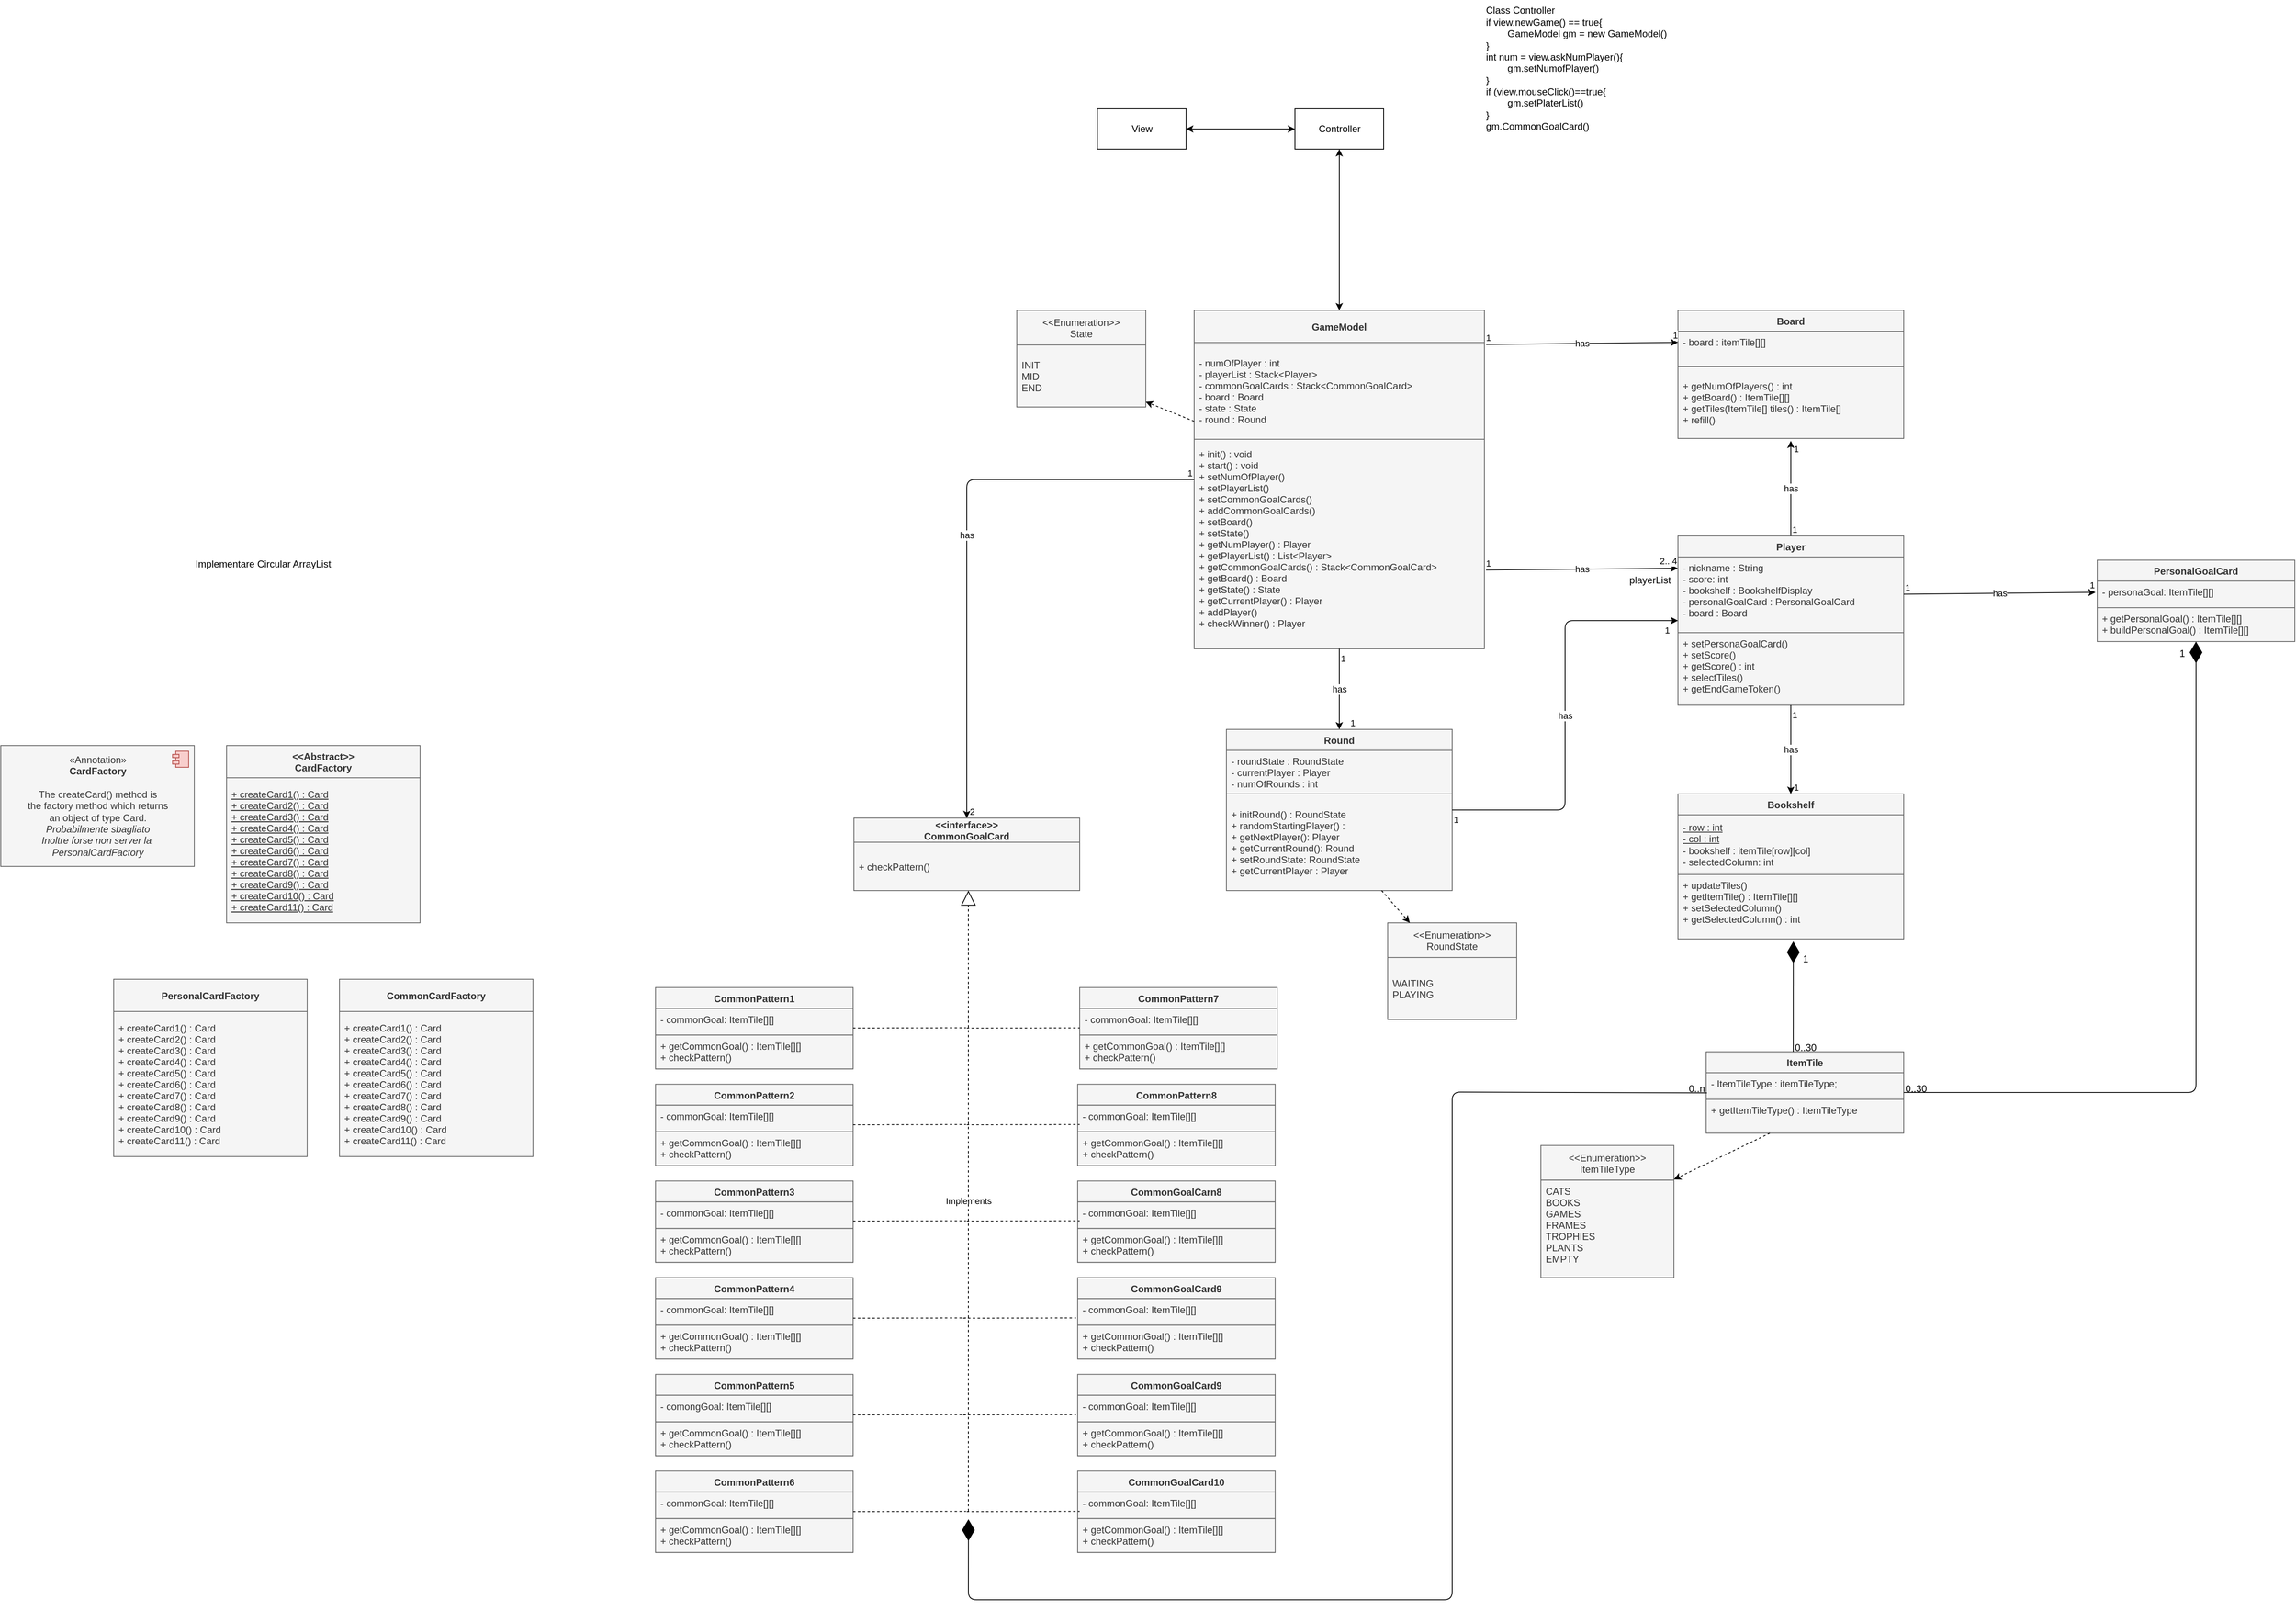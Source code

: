 <mxfile version="21.0.2" type="github"><diagram id="C5RBs43oDa-KdzZeNtuy" name="Page-1"><mxGraphModel dx="3861" dy="2625" grid="1" gridSize="10" guides="1" tooltips="1" connect="1" arrows="1" fold="1" page="0" pageScale="1" pageWidth="827" pageHeight="1169" background="none" math="0" shadow="0"><root><mxCell id="WIyWlLk6GJQsqaUBKTNV-0"/><mxCell id="WIyWlLk6GJQsqaUBKTNV-1" parent="WIyWlLk6GJQsqaUBKTNV-0"/><mxCell id="HeNyDOu_JDfbKaOdh0E8-0" value="Player" style="swimlane;fontStyle=1;align=center;verticalAlign=top;childLayout=stackLayout;horizontal=1;startSize=26;horizontalStack=0;resizeParent=1;resizeParentMax=0;resizeLast=0;collapsible=1;marginBottom=0;fillColor=#f5f5f5;fontColor=#333333;strokeColor=#666666;" parent="WIyWlLk6GJQsqaUBKTNV-1" vertex="1"><mxGeometry x="440" y="-600" width="280" height="210" as="geometry"/></mxCell><mxCell id="HeNyDOu_JDfbKaOdh0E8-1" value="- nickname : String&#xA;- score: int&#xA;- bookshelf : BookshelfDisplay&#xA;- personalGoalCard : PersonalGoalCard&#xA;- board : Board" style="text;strokeColor=#666666;fillColor=#f5f5f5;align=left;verticalAlign=top;spacingLeft=4;spacingRight=4;overflow=hidden;rotatable=0;points=[[0,0.5],[1,0.5]];portConstraint=eastwest;fontColor=#333333;" parent="HeNyDOu_JDfbKaOdh0E8-0" vertex="1"><mxGeometry y="26" width="280" height="94" as="geometry"/></mxCell><mxCell id="HeNyDOu_JDfbKaOdh0E8-3" value="+ setPersonaGoalCard()&#xA;+ setScore()&#xA;+ getScore() : int&#xA;+ selectTiles()&#xA;+ getEndGameToken()" style="text;strokeColor=#666666;fillColor=#f5f5f5;align=left;verticalAlign=top;spacingLeft=4;spacingRight=4;overflow=hidden;rotatable=0;points=[[0,0.5],[1,0.5]];portConstraint=eastwest;fontColor=#333333;" parent="HeNyDOu_JDfbKaOdh0E8-0" vertex="1"><mxGeometry y="120" width="280" height="90" as="geometry"/></mxCell><mxCell id="HeNyDOu_JDfbKaOdh0E8-4" value="Bookshelf" style="swimlane;fontStyle=1;align=center;verticalAlign=top;childLayout=stackLayout;horizontal=1;startSize=26;horizontalStack=0;resizeParent=1;resizeParentMax=0;resizeLast=0;collapsible=1;marginBottom=0;fillColor=#f5f5f5;fontColor=#333333;strokeColor=#666666;" parent="WIyWlLk6GJQsqaUBKTNV-1" vertex="1"><mxGeometry x="440" y="-280" width="280" height="180" as="geometry"/></mxCell><mxCell id="HeNyDOu_JDfbKaOdh0E8-5" value="&lt;u&gt;- row : int&lt;br&gt;- col : int&lt;/u&gt;&lt;br&gt;- bookshelf : itemTile[row][col]&lt;br&gt;- selectedColumn: int" style="text;strokeColor=#666666;fillColor=#f5f5f5;align=left;verticalAlign=middle;spacingLeft=4;spacingRight=4;overflow=hidden;rotatable=0;points=[[0,0.5],[1,0.5]];portConstraint=eastwest;html=1;fontColor=#333333;" parent="HeNyDOu_JDfbKaOdh0E8-4" vertex="1"><mxGeometry y="26" width="280" height="74" as="geometry"/></mxCell><mxCell id="HeNyDOu_JDfbKaOdh0E8-7" value="+ updateTiles()&#xA;+ getItemTile() : ItemTile[][]&#xA;+ setSelectedColumn()&#xA;+ getSelectedColumn() : int " style="text;strokeColor=#666666;fillColor=#f5f5f5;align=left;verticalAlign=top;spacingLeft=4;spacingRight=4;overflow=hidden;rotatable=0;points=[[0,0.5],[1,0.5]];portConstraint=eastwest;fontColor=#333333;" parent="HeNyDOu_JDfbKaOdh0E8-4" vertex="1"><mxGeometry y="100" width="280" height="80" as="geometry"/></mxCell><mxCell id="HeNyDOu_JDfbKaOdh0E8-8" value="PersonalGoalCard" style="swimlane;fontStyle=1;align=center;verticalAlign=top;childLayout=stackLayout;horizontal=1;startSize=26;horizontalStack=0;resizeParent=1;resizeParentMax=0;resizeLast=0;collapsible=1;marginBottom=0;fillColor=#f5f5f5;fontColor=#333333;strokeColor=#666666;" parent="WIyWlLk6GJQsqaUBKTNV-1" vertex="1"><mxGeometry x="960" y="-570" width="245" height="101" as="geometry"/></mxCell><mxCell id="HeNyDOu_JDfbKaOdh0E8-9" value="- personaGoal: ItemTile[][]" style="text;strokeColor=#666666;fillColor=#f5f5f5;align=left;verticalAlign=top;spacingLeft=4;spacingRight=4;overflow=hidden;rotatable=0;points=[[0,0.5],[1,0.5]];portConstraint=eastwest;fontColor=#333333;" parent="HeNyDOu_JDfbKaOdh0E8-8" vertex="1"><mxGeometry y="26" width="245" height="33" as="geometry"/></mxCell><mxCell id="HeNyDOu_JDfbKaOdh0E8-11" value="+ getPersonalGoal() : ItemTile[][]&#xA;+ buildPersonalGoal() : ItemTile[][]" style="text;strokeColor=#666666;fillColor=#f5f5f5;align=left;verticalAlign=top;spacingLeft=4;spacingRight=4;overflow=hidden;rotatable=0;points=[[0,0.5],[1,0.5]];portConstraint=eastwest;fontColor=#333333;" parent="HeNyDOu_JDfbKaOdh0E8-8" vertex="1"><mxGeometry y="59" width="245" height="42" as="geometry"/></mxCell><mxCell id="HeNyDOu_JDfbKaOdh0E8-12" value="Board" style="swimlane;fontStyle=1;align=center;verticalAlign=top;childLayout=stackLayout;horizontal=1;startSize=26;horizontalStack=0;resizeParent=1;resizeParentMax=0;resizeLast=0;collapsible=1;marginBottom=0;labelBackgroundColor=none;fillColor=#f5f5f5;fontColor=#333333;strokeColor=#666666;" parent="WIyWlLk6GJQsqaUBKTNV-1" vertex="1"><mxGeometry x="440" y="-880" width="280" height="159" as="geometry"/></mxCell><mxCell id="HeNyDOu_JDfbKaOdh0E8-13" value="- board : itemTile[][]" style="text;strokeColor=#666666;fillColor=#f5f5f5;align=left;verticalAlign=top;spacingLeft=4;spacingRight=4;overflow=hidden;rotatable=0;points=[[0,0.5],[1,0.5]];portConstraint=eastwest;labelBackgroundColor=none;fontColor=#333333;" parent="HeNyDOu_JDfbKaOdh0E8-12" vertex="1"><mxGeometry y="26" width="280" height="44" as="geometry"/></mxCell><mxCell id="HeNyDOu_JDfbKaOdh0E8-15" value="+ getNumOfPlayers() : int&#xA;+ getBoard() : ItemTile[][]&#xA;+ getTiles(ItemTile[] tiles() : ItemTile[]&#xA;+ refill()" style="text;strokeColor=#666666;fillColor=#f5f5f5;align=left;verticalAlign=middle;spacingLeft=4;spacingRight=4;overflow=hidden;rotatable=0;points=[[0,0.5],[1,0.5]];portConstraint=eastwest;labelBackgroundColor=none;fontColor=#333333;" parent="HeNyDOu_JDfbKaOdh0E8-12" vertex="1"><mxGeometry y="70" width="280" height="89" as="geometry"/></mxCell><mxCell id="HeNyDOu_JDfbKaOdh0E8-16" value="&lt;&lt;Enumeration&gt;&gt;&#xA;ItemTileType" style="swimlane;fontStyle=0;childLayout=stackLayout;horizontal=1;startSize=43;fillColor=#f5f5f5;horizontalStack=0;resizeParent=1;resizeParentMax=0;resizeLast=0;collapsible=1;marginBottom=0;fontColor=#333333;strokeColor=#666666;" parent="WIyWlLk6GJQsqaUBKTNV-1" vertex="1"><mxGeometry x="270" y="156.25" width="165" height="164" as="geometry"/></mxCell><mxCell id="HeNyDOu_JDfbKaOdh0E8-17" value="CATS&#xA;BOOKS&#xA;GAMES&#xA;FRAMES&#xA;TROPHIES&#xA;PLANTS&#xA;EMPTY" style="text;strokeColor=#666666;fillColor=#f5f5f5;align=left;verticalAlign=top;spacingLeft=4;spacingRight=4;overflow=hidden;rotatable=0;points=[[0,0.5],[1,0.5]];portConstraint=eastwest;fontColor=#333333;" parent="HeNyDOu_JDfbKaOdh0E8-16" vertex="1"><mxGeometry y="43" width="165" height="121" as="geometry"/></mxCell><mxCell id="HeNyDOu_JDfbKaOdh0E8-39" value="&lt;&lt;interface&gt;&gt;&#xA;CommonGoalCard" style="swimlane;fontStyle=1;align=center;verticalAlign=middle;childLayout=stackLayout;horizontal=1;startSize=30;horizontalStack=0;resizeParent=1;resizeParentMax=0;resizeLast=0;collapsible=1;marginBottom=0;labelBackgroundColor=none;fillColor=#f5f5f5;fontColor=#333333;strokeColor=#666666;" parent="WIyWlLk6GJQsqaUBKTNV-1" vertex="1"><mxGeometry x="-581.99" y="-250" width="280" height="90" as="geometry"/></mxCell><mxCell id="HeNyDOu_JDfbKaOdh0E8-42" value="+ checkPattern()" style="text;strokeColor=#666666;fillColor=#f5f5f5;align=left;verticalAlign=middle;spacingLeft=4;spacingRight=4;overflow=hidden;rotatable=0;points=[[0,0.5],[1,0.5]];portConstraint=eastwest;fontColor=#333333;" parent="HeNyDOu_JDfbKaOdh0E8-39" vertex="1"><mxGeometry y="30" width="280" height="60" as="geometry"/></mxCell><mxCell id="TG_g14gipUIJD300kOHJ-9" value="ItemTile" style="swimlane;fontStyle=1;align=center;verticalAlign=top;childLayout=stackLayout;horizontal=1;startSize=26;horizontalStack=0;resizeParent=1;resizeParentMax=0;resizeLast=0;collapsible=1;marginBottom=0;fillColor=#f5f5f5;fontColor=#333333;strokeColor=#666666;" parent="WIyWlLk6GJQsqaUBKTNV-1" vertex="1"><mxGeometry x="475" y="40" width="245" height="101" as="geometry"/></mxCell><mxCell id="TG_g14gipUIJD300kOHJ-10" value="- ItemTileType : itemTileType;" style="text;strokeColor=#666666;fillColor=#f5f5f5;align=left;verticalAlign=top;spacingLeft=4;spacingRight=4;overflow=hidden;rotatable=0;points=[[0,0.5],[1,0.5]];portConstraint=eastwest;fontColor=#333333;" parent="TG_g14gipUIJD300kOHJ-9" vertex="1"><mxGeometry y="26" width="245" height="33" as="geometry"/></mxCell><mxCell id="TG_g14gipUIJD300kOHJ-12" value="+ getItemTileType() : ItemTileType" style="text;strokeColor=#666666;fillColor=#f5f5f5;align=left;verticalAlign=top;spacingLeft=4;spacingRight=4;overflow=hidden;rotatable=0;points=[[0,0.5],[1,0.5]];portConstraint=eastwest;fontColor=#333333;" parent="TG_g14gipUIJD300kOHJ-9" vertex="1"><mxGeometry y="59" width="245" height="42" as="geometry"/></mxCell><mxCell id="dTjtzGn-DZdnPieQcymC-0" value="GameModel" style="swimlane;fontStyle=1;align=center;verticalAlign=middle;childLayout=stackLayout;horizontal=1;startSize=40;horizontalStack=0;resizeParent=1;resizeParentMax=0;resizeLast=0;collapsible=1;marginBottom=0;fillColor=#f5f5f5;strokeColor=#666666;fontColor=#333333;" parent="WIyWlLk6GJQsqaUBKTNV-1" vertex="1"><mxGeometry x="-160" y="-880" width="360" height="420" as="geometry"/></mxCell><mxCell id="dTjtzGn-DZdnPieQcymC-1" value="- numOfPlayer : int&#xA;- playerList : Stack&lt;Player&gt;&#xA;- commonGoalCards : Stack&lt;CommonGoalCard&gt;&#xA;- board : Board&#xA;- state : State&#xA;- round : Round" style="text;strokeColor=#666666;fillColor=#f5f5f5;align=left;verticalAlign=middle;spacingLeft=4;spacingRight=4;overflow=hidden;rotatable=0;points=[[0,0.5],[1,0.5]];portConstraint=eastwest;fontColor=#333333;" parent="dTjtzGn-DZdnPieQcymC-0" vertex="1"><mxGeometry y="40" width="360" height="120" as="geometry"/></mxCell><mxCell id="dTjtzGn-DZdnPieQcymC-3" value="+ init() : void&#xA;+ start() : void&#xA;+ setNumOfPlayer() &#xA;+ setPlayerList()&#xA;+ setCommonGoalCards()&#xA;+ addCommonGoalCards()&#xA;+ setBoard()&#xA;+ setState()&#xA;+ getNumPlayer() : Player&#xA;+ getPlayerList() : List&lt;Player&gt;&#xA;+ getCommonGoalCards() : Stack&lt;CommonGoalCard&gt;&#xA;+ getBoard() : Board&#xA;+ getState() : State&#xA;+ getCurrentPlayer() : Player&#xA;+ addPlayer()&#xA;+ checkWinner() : Player&#xA;" style="text;strokeColor=#666666;fillColor=#f5f5f5;align=left;verticalAlign=middle;spacingLeft=4;spacingRight=4;overflow=hidden;rotatable=0;points=[[0,0.5],[1,0.5]];portConstraint=eastwest;fontColor=#333333;" parent="dTjtzGn-DZdnPieQcymC-0" vertex="1"><mxGeometry y="160" width="360" height="260" as="geometry"/></mxCell><mxCell id="dTjtzGn-DZdnPieQcymC-8" value="&lt;&lt;Enumeration&gt;&gt;&#xA;State" style="swimlane;fontStyle=0;childLayout=stackLayout;horizontal=1;startSize=43;fillColor=#f5f5f5;horizontalStack=0;resizeParent=1;resizeParentMax=0;resizeLast=0;collapsible=1;marginBottom=0;fontColor=#333333;strokeColor=#666666;" parent="WIyWlLk6GJQsqaUBKTNV-1" vertex="1"><mxGeometry x="-380" y="-880" width="160" height="120" as="geometry"/></mxCell><mxCell id="dTjtzGn-DZdnPieQcymC-9" value="INIT&#xA;MID&#xA;END" style="text;strokeColor=#666666;fillColor=#f5f5f5;align=left;verticalAlign=middle;spacingLeft=4;spacingRight=4;overflow=hidden;rotatable=0;points=[[0,0.5],[1,0.5]];portConstraint=eastwest;fontColor=#333333;" parent="dTjtzGn-DZdnPieQcymC-8" vertex="1"><mxGeometry y="43" width="160" height="77" as="geometry"/></mxCell><mxCell id="AF8taGSQTb52YkFh4nOF-0" value="&lt;&lt;Abstract&gt;&gt;&#xA;CardFactory" style="swimlane;fontStyle=1;align=center;verticalAlign=middle;childLayout=stackLayout;horizontal=1;startSize=40;horizontalStack=0;resizeParent=1;resizeParentMax=0;resizeLast=0;collapsible=1;marginBottom=0;fillColor=#f5f5f5;strokeColor=#666666;fontColor=#333333;" parent="WIyWlLk6GJQsqaUBKTNV-1" vertex="1"><mxGeometry x="-1360" y="-340" width="240" height="220" as="geometry"/></mxCell><mxCell id="AF8taGSQTb52YkFh4nOF-2" value="+ createCard1() : Card&#xA;+ createCard2() : Card&#xA;+ createCard3() : Card&#xA;+ createCard4() : Card&#xA;+ createCard5() : Card&#xA;+ createCard6() : Card&#xA;+ createCard7() : Card&#xA;+ createCard8() : Card&#xA;+ createCard9() : Card&#xA;+ createCard10() : Card&#xA;+ createCard11() : Card" style="text;strokeColor=#666666;fillColor=#f5f5f5;align=left;verticalAlign=middle;spacingLeft=4;spacingRight=4;overflow=hidden;rotatable=0;points=[[0,0.5],[1,0.5]];portConstraint=eastwest;fontColor=#333333;fontStyle=4" parent="AF8taGSQTb52YkFh4nOF-0" vertex="1"><mxGeometry y="40" width="240" height="180" as="geometry"/></mxCell><mxCell id="AF8taGSQTb52YkFh4nOF-3" value="&lt;br&gt;«Annotation»&lt;br&gt;&lt;b&gt;CardFactory&lt;br&gt;&lt;/b&gt;&lt;br&gt;&lt;div style=&quot;&quot;&gt;&lt;span style=&quot;background-color: initial;&quot;&gt;The createCard() method is&lt;/span&gt;&lt;/div&gt;&lt;div style=&quot;&quot;&gt;the factory method which returns&lt;/div&gt;&lt;div style=&quot;&quot;&gt;an object of type Card.&lt;/div&gt;&lt;div style=&quot;&quot;&gt;&lt;i&gt;Probabilmente sbagliato&lt;/i&gt;&lt;/div&gt;&lt;div style=&quot;&quot;&gt;&lt;i&gt;Inoltre forse non server la&amp;nbsp;&lt;/i&gt;&lt;/div&gt;&lt;div style=&quot;&quot;&gt;&lt;i&gt;PersonalCardFactory&lt;/i&gt;&lt;/div&gt;&lt;div style=&quot;&quot;&gt;&lt;br&gt;&lt;/div&gt;" style="html=1;dropTarget=0;verticalAlign=middle;align=center;fillColor=#f5f5f5;strokeColor=#666666;fontColor=#333333;" parent="WIyWlLk6GJQsqaUBKTNV-1" vertex="1"><mxGeometry x="-1640" y="-340" width="240" height="150" as="geometry"/></mxCell><mxCell id="AF8taGSQTb52YkFh4nOF-4" value="" style="shape=module;jettyWidth=8;jettyHeight=4;fillColor=#f8cecc;strokeColor=#b85450;" parent="AF8taGSQTb52YkFh4nOF-3" vertex="1"><mxGeometry x="1" width="20" height="20" relative="1" as="geometry"><mxPoint x="-27" y="7" as="offset"/></mxGeometry></mxCell><mxCell id="AF8taGSQTb52YkFh4nOF-10" value="CommonCardFactory" style="swimlane;fontStyle=1;align=center;verticalAlign=middle;childLayout=stackLayout;horizontal=1;startSize=40;horizontalStack=0;resizeParent=1;resizeParentMax=0;resizeLast=0;collapsible=1;marginBottom=0;fillColor=#f5f5f5;strokeColor=#666666;fontColor=#333333;" parent="WIyWlLk6GJQsqaUBKTNV-1" vertex="1"><mxGeometry x="-1220" y="-50" width="240" height="220" as="geometry"/></mxCell><mxCell id="AF8taGSQTb52YkFh4nOF-11" value="+ createCard1() : Card&#xA;+ createCard2() : Card&#xA;+ createCard3() : Card&#xA;+ createCard4() : Card&#xA;+ createCard5() : Card&#xA;+ createCard6() : Card&#xA;+ createCard7() : Card&#xA;+ createCard8() : Card&#xA;+ createCard9() : Card&#xA;+ createCard10() : Card&#xA;+ createCard11() : Card" style="text;strokeColor=#666666;fillColor=#f5f5f5;align=left;verticalAlign=middle;spacingLeft=4;spacingRight=4;overflow=hidden;rotatable=0;points=[[0,0.5],[1,0.5]];portConstraint=eastwest;fontColor=#333333;" parent="AF8taGSQTb52YkFh4nOF-10" vertex="1"><mxGeometry y="40" width="240" height="180" as="geometry"/></mxCell><mxCell id="AF8taGSQTb52YkFh4nOF-12" value="PersonalCardFactory" style="swimlane;fontStyle=1;align=center;verticalAlign=middle;childLayout=stackLayout;horizontal=1;startSize=40;horizontalStack=0;resizeParent=1;resizeParentMax=0;resizeLast=0;collapsible=1;marginBottom=0;fillColor=#f5f5f5;strokeColor=#666666;fontColor=#333333;" parent="WIyWlLk6GJQsqaUBKTNV-1" vertex="1"><mxGeometry x="-1500" y="-50" width="240" height="220" as="geometry"/></mxCell><mxCell id="AF8taGSQTb52YkFh4nOF-13" value="+ createCard1() : Card&#xA;+ createCard2() : Card&#xA;+ createCard3() : Card&#xA;+ createCard4() : Card&#xA;+ createCard5() : Card&#xA;+ createCard6() : Card&#xA;+ createCard7() : Card&#xA;+ createCard8() : Card&#xA;+ createCard9() : Card&#xA;+ createCard10() : Card&#xA;+ createCard11() : Card" style="text;strokeColor=#666666;fillColor=#f5f5f5;align=left;verticalAlign=middle;spacingLeft=4;spacingRight=4;overflow=hidden;rotatable=0;points=[[0,0.5],[1,0.5]];portConstraint=eastwest;fontColor=#333333;" parent="AF8taGSQTb52YkFh4nOF-12" vertex="1"><mxGeometry y="40" width="240" height="180" as="geometry"/></mxCell><mxCell id="AF8taGSQTb52YkFh4nOF-19" value="has" style="endArrow=classic;html=1;rounded=0;exitX=1.006;exitY=0.02;exitDx=0;exitDy=0;exitPerimeter=0;entryX=0;entryY=0.25;entryDx=0;entryDy=0;" parent="WIyWlLk6GJQsqaUBKTNV-1" source="dTjtzGn-DZdnPieQcymC-1" target="HeNyDOu_JDfbKaOdh0E8-12" edge="1"><mxGeometry relative="1" as="geometry"><mxPoint x="260" y="-840" as="sourcePoint"/><mxPoint x="400" y="-810" as="targetPoint"/><Array as="points"/></mxGeometry></mxCell><mxCell id="AF8taGSQTb52YkFh4nOF-21" value="1" style="edgeLabel;resizable=0;html=1;align=left;verticalAlign=bottom;fillColor=#FFF4C3;" parent="AF8taGSQTb52YkFh4nOF-19" connectable="0" vertex="1"><mxGeometry x="-1" relative="1" as="geometry"><mxPoint x="-2" as="offset"/></mxGeometry></mxCell><mxCell id="AF8taGSQTb52YkFh4nOF-22" value="1" style="edgeLabel;resizable=0;html=1;align=right;verticalAlign=bottom;fillColor=#FFF4C3;" parent="AF8taGSQTb52YkFh4nOF-19" connectable="0" vertex="1"><mxGeometry x="1" relative="1" as="geometry"/></mxCell><mxCell id="AF8taGSQTb52YkFh4nOF-24" value="has" style="endArrow=classic;html=1;rounded=1;exitX=1.006;exitY=0.02;exitDx=0;exitDy=0;exitPerimeter=0;entryX=0;entryY=0.25;entryDx=0;entryDy=0;" parent="WIyWlLk6GJQsqaUBKTNV-1" edge="1"><mxGeometry relative="1" as="geometry"><mxPoint x="202.0" y="-557.75" as="sourcePoint"/><mxPoint x="439.84" y="-560" as="targetPoint"/><Array as="points"/></mxGeometry></mxCell><mxCell id="AF8taGSQTb52YkFh4nOF-25" value="1" style="edgeLabel;resizable=0;html=1;align=left;verticalAlign=bottom;fillColor=#FFF4C3;" parent="AF8taGSQTb52YkFh4nOF-24" connectable="0" vertex="1"><mxGeometry x="-1" relative="1" as="geometry"><mxPoint x="-2" as="offset"/></mxGeometry></mxCell><mxCell id="AF8taGSQTb52YkFh4nOF-26" value="2...4" style="edgeLabel;resizable=0;html=1;align=right;verticalAlign=bottom;fillColor=#FFF4C3;" parent="AF8taGSQTb52YkFh4nOF-24" connectable="0" vertex="1"><mxGeometry x="1" relative="1" as="geometry"/></mxCell><mxCell id="AF8taGSQTb52YkFh4nOF-27" value="has" style="endArrow=classic;html=1;rounded=1;exitX=0.5;exitY=0;exitDx=0;exitDy=0;entryX=0.5;entryY=1.034;entryDx=0;entryDy=0;entryPerimeter=0;" parent="WIyWlLk6GJQsqaUBKTNV-1" source="HeNyDOu_JDfbKaOdh0E8-0" target="HeNyDOu_JDfbKaOdh0E8-15" edge="1"><mxGeometry relative="1" as="geometry"><mxPoint x="571.5" y="-600" as="sourcePoint"/><mxPoint x="588.5" y="-712.25" as="targetPoint"/><Array as="points"/></mxGeometry></mxCell><mxCell id="AF8taGSQTb52YkFh4nOF-28" value="1" style="edgeLabel;resizable=0;html=1;align=left;verticalAlign=bottom;fillColor=#FFF4C3;direction=south;" parent="AF8taGSQTb52YkFh4nOF-27" connectable="0" vertex="1"><mxGeometry x="-1" relative="1" as="geometry"><mxPoint as="offset"/></mxGeometry></mxCell><mxCell id="AF8taGSQTb52YkFh4nOF-29" value="1" style="edgeLabel;resizable=0;html=1;align=right;verticalAlign=bottom;fillColor=#FFF4C3;" parent="AF8taGSQTb52YkFh4nOF-27" connectable="0" vertex="1"><mxGeometry x="1" relative="1" as="geometry"><mxPoint x="10" y="18" as="offset"/></mxGeometry></mxCell><mxCell id="AF8taGSQTb52YkFh4nOF-30" value="playerList" style="text;html=1;align=center;verticalAlign=middle;resizable=0;points=[];autosize=1;strokeColor=none;fillColor=none;" parent="WIyWlLk6GJQsqaUBKTNV-1" vertex="1"><mxGeometry x="370" y="-560" width="70" height="30" as="geometry"/></mxCell><mxCell id="AF8taGSQTb52YkFh4nOF-31" value="has" style="endArrow=classic;html=1;rounded=0;" parent="WIyWlLk6GJQsqaUBKTNV-1" source="HeNyDOu_JDfbKaOdh0E8-0" target="HeNyDOu_JDfbKaOdh0E8-4" edge="1"><mxGeometry relative="1" as="geometry"><mxPoint x="579.5" y="-282.03" as="sourcePoint"/><mxPoint x="890" y="-340" as="targetPoint"/><Array as="points"/></mxGeometry></mxCell><mxCell id="AF8taGSQTb52YkFh4nOF-32" value="1" style="edgeLabel;resizable=0;html=1;align=left;verticalAlign=bottom;fillColor=#FFF4C3;direction=south;" parent="AF8taGSQTb52YkFh4nOF-31" connectable="0" vertex="1"><mxGeometry x="-1" relative="1" as="geometry"><mxPoint y="20" as="offset"/></mxGeometry></mxCell><mxCell id="AF8taGSQTb52YkFh4nOF-33" value="1" style="edgeLabel;resizable=0;html=1;align=right;verticalAlign=bottom;fillColor=#FFF4C3;" parent="AF8taGSQTb52YkFh4nOF-31" connectable="0" vertex="1"><mxGeometry x="1" relative="1" as="geometry"><mxPoint x="10" as="offset"/></mxGeometry></mxCell><mxCell id="AF8taGSQTb52YkFh4nOF-34" value="has" style="endArrow=classic;html=1;rounded=1;edgeStyle=orthogonalEdgeStyle;" parent="WIyWlLk6GJQsqaUBKTNV-1" source="dTjtzGn-DZdnPieQcymC-0" target="HeNyDOu_JDfbKaOdh0E8-39" edge="1"><mxGeometry relative="1" as="geometry"><mxPoint x="19.5" y="-460" as="sourcePoint"/><mxPoint x="19.5" y="-340" as="targetPoint"/></mxGeometry></mxCell><mxCell id="AF8taGSQTb52YkFh4nOF-35" value="1" style="edgeLabel;resizable=0;html=1;align=left;verticalAlign=bottom;fillColor=#FFF4C3;direction=south;" parent="AF8taGSQTb52YkFh4nOF-34" connectable="0" vertex="1"><mxGeometry x="-1" relative="1" as="geometry"><mxPoint x="-10" as="offset"/></mxGeometry></mxCell><mxCell id="AF8taGSQTb52YkFh4nOF-36" value="2" style="edgeLabel;resizable=0;html=1;align=right;verticalAlign=bottom;fillColor=#FFF4C3;" parent="AF8taGSQTb52YkFh4nOF-34" connectable="0" vertex="1"><mxGeometry x="1" relative="1" as="geometry"><mxPoint x="10" as="offset"/></mxGeometry></mxCell><mxCell id="AF8taGSQTb52YkFh4nOF-37" value="has" style="endArrow=classic;html=1;rounded=1;exitX=1.006;exitY=0.02;exitDx=0;exitDy=0;exitPerimeter=0;entryX=0;entryY=0.25;entryDx=0;entryDy=0;" parent="WIyWlLk6GJQsqaUBKTNV-1" edge="1"><mxGeometry relative="1" as="geometry"><mxPoint x="720.0" y="-527.75" as="sourcePoint"/><mxPoint x="957.84" y="-530" as="targetPoint"/><Array as="points"/></mxGeometry></mxCell><mxCell id="AF8taGSQTb52YkFh4nOF-38" value="1" style="edgeLabel;resizable=0;html=1;align=left;verticalAlign=bottom;fillColor=#FFF4C3;" parent="AF8taGSQTb52YkFh4nOF-37" connectable="0" vertex="1"><mxGeometry x="-1" relative="1" as="geometry"><mxPoint as="offset"/></mxGeometry></mxCell><mxCell id="AF8taGSQTb52YkFh4nOF-39" value="1" style="edgeLabel;resizable=0;html=1;align=right;verticalAlign=bottom;fillColor=#FFF4C3;" parent="AF8taGSQTb52YkFh4nOF-37" connectable="0" vertex="1"><mxGeometry x="1" relative="1" as="geometry"/></mxCell><mxCell id="AF8taGSQTb52YkFh4nOF-40" value="Round" style="swimlane;fontStyle=1;align=center;verticalAlign=top;childLayout=stackLayout;horizontal=1;startSize=26;horizontalStack=0;resizeParent=1;resizeParentMax=0;resizeLast=0;collapsible=1;marginBottom=0;labelBackgroundColor=none;fillColor=#f5f5f5;fontColor=#333333;strokeColor=#666666;" parent="WIyWlLk6GJQsqaUBKTNV-1" vertex="1"><mxGeometry x="-120" y="-360" width="280" height="200" as="geometry"/></mxCell><mxCell id="AF8taGSQTb52YkFh4nOF-41" value="- roundState : RoundState&#xA;- currentPlayer : Player&#xA;- numOfRounds : int" style="text;strokeColor=#666666;fillColor=#f5f5f5;align=left;verticalAlign=middle;spacingLeft=4;spacingRight=4;overflow=hidden;rotatable=0;points=[[0,0.5],[1,0.5]];portConstraint=eastwest;labelBackgroundColor=none;fontColor=#333333;" parent="AF8taGSQTb52YkFh4nOF-40" vertex="1"><mxGeometry y="26" width="280" height="54" as="geometry"/></mxCell><mxCell id="AF8taGSQTb52YkFh4nOF-42" value="+ initRound() : RoundState&#xA;+ randomStartingPlayer() : &#xA;+ getNextPlayer(): Player&#xA;+ getCurrentRound(): Round&#xA;+ setRoundState: RoundState&#xA;+ getCurrentPlayer : Player" style="text;strokeColor=#666666;fillColor=#f5f5f5;align=left;verticalAlign=middle;spacingLeft=4;spacingRight=4;overflow=hidden;rotatable=0;points=[[0,0.5],[1,0.5]];portConstraint=eastwest;labelBackgroundColor=none;fontColor=#333333;" parent="AF8taGSQTb52YkFh4nOF-40" vertex="1"><mxGeometry y="80" width="280" height="120" as="geometry"/></mxCell><mxCell id="AF8taGSQTb52YkFh4nOF-45" value="&lt;&lt;Enumeration&gt;&gt;&#xA;RoundState" style="swimlane;fontStyle=0;childLayout=stackLayout;horizontal=1;startSize=43;fillColor=#f5f5f5;horizontalStack=0;resizeParent=1;resizeParentMax=0;resizeLast=0;collapsible=1;marginBottom=0;fontColor=#333333;strokeColor=#666666;" parent="WIyWlLk6GJQsqaUBKTNV-1" vertex="1"><mxGeometry x="80" y="-120" width="160" height="120" as="geometry"/></mxCell><mxCell id="AF8taGSQTb52YkFh4nOF-46" value="WAITING&#xA;PLAYING" style="text;strokeColor=#666666;fillColor=#f5f5f5;align=left;verticalAlign=middle;spacingLeft=4;spacingRight=4;overflow=hidden;rotatable=0;points=[[0,0.5],[1,0.5]];portConstraint=eastwest;fontColor=#333333;" parent="AF8taGSQTb52YkFh4nOF-45" vertex="1"><mxGeometry y="43" width="160" height="77" as="geometry"/></mxCell><mxCell id="AF8taGSQTb52YkFh4nOF-47" value="has" style="endArrow=classic;html=1;rounded=0;" parent="WIyWlLk6GJQsqaUBKTNV-1" source="dTjtzGn-DZdnPieQcymC-0" target="AF8taGSQTb52YkFh4nOF-40" edge="1"><mxGeometry relative="1" as="geometry"><mxPoint x="260" y="-390" as="sourcePoint"/><mxPoint x="260" y="-270" as="targetPoint"/><Array as="points"/></mxGeometry></mxCell><mxCell id="AF8taGSQTb52YkFh4nOF-48" value="1" style="edgeLabel;resizable=0;html=1;align=left;verticalAlign=bottom;fillColor=#FFF4C3;direction=south;" parent="AF8taGSQTb52YkFh4nOF-47" connectable="0" vertex="1"><mxGeometry x="-1" relative="1" as="geometry"><mxPoint y="20" as="offset"/></mxGeometry></mxCell><mxCell id="AF8taGSQTb52YkFh4nOF-49" value="1" style="edgeLabel;resizable=0;html=1;align=right;verticalAlign=bottom;fillColor=#FFF4C3;" parent="AF8taGSQTb52YkFh4nOF-47" connectable="0" vertex="1"><mxGeometry x="1" relative="1" as="geometry"><mxPoint x="20" as="offset"/></mxGeometry></mxCell><mxCell id="AF8taGSQTb52YkFh4nOF-50" value="has" style="endArrow=classic;html=1;rounded=1;edgeStyle=elbowEdgeStyle;" parent="WIyWlLk6GJQsqaUBKTNV-1" source="AF8taGSQTb52YkFh4nOF-40" target="HeNyDOu_JDfbKaOdh0E8-0" edge="1"><mxGeometry relative="1" as="geometry"><mxPoint x="30" y="-450" as="sourcePoint"/><mxPoint x="30" y="-350" as="targetPoint"/></mxGeometry></mxCell><mxCell id="AF8taGSQTb52YkFh4nOF-51" value="1" style="edgeLabel;resizable=0;html=1;align=left;verticalAlign=bottom;fillColor=#FFF4C3;direction=south;" parent="AF8taGSQTb52YkFh4nOF-50" connectable="0" vertex="1"><mxGeometry x="-1" relative="1" as="geometry"><mxPoint y="20" as="offset"/></mxGeometry></mxCell><mxCell id="AF8taGSQTb52YkFh4nOF-52" value="1" style="edgeLabel;resizable=0;html=1;align=right;verticalAlign=bottom;fillColor=#FFF4C3;" parent="AF8taGSQTb52YkFh4nOF-50" connectable="0" vertex="1"><mxGeometry x="1" relative="1" as="geometry"><mxPoint x="-10" y="20" as="offset"/></mxGeometry></mxCell><mxCell id="AF8taGSQTb52YkFh4nOF-93" value="CommonPattern3" style="swimlane;fontStyle=1;align=center;verticalAlign=top;childLayout=stackLayout;horizontal=1;startSize=26;horizontalStack=0;resizeParent=1;resizeParentMax=0;resizeLast=0;collapsible=1;marginBottom=0;fillColor=#f5f5f5;fontColor=#333333;strokeColor=#666666;" parent="WIyWlLk6GJQsqaUBKTNV-1" vertex="1"><mxGeometry x="-827.99" y="200.25" width="245" height="101" as="geometry"/></mxCell><mxCell id="AF8taGSQTb52YkFh4nOF-94" value="- commonGoal: ItemTile[][]" style="text;strokeColor=#666666;fillColor=#f5f5f5;align=left;verticalAlign=top;spacingLeft=4;spacingRight=4;overflow=hidden;rotatable=0;points=[[0,0.5],[1,0.5]];portConstraint=eastwest;fontColor=#333333;" parent="AF8taGSQTb52YkFh4nOF-93" vertex="1"><mxGeometry y="26" width="245" height="33" as="geometry"/></mxCell><mxCell id="AF8taGSQTb52YkFh4nOF-95" value="+ getCommonGoal() : ItemTile[][]&#xA;+ checkPattern()" style="text;strokeColor=#666666;fillColor=#f5f5f5;align=left;verticalAlign=top;spacingLeft=4;spacingRight=4;overflow=hidden;rotatable=0;points=[[0,0.5],[1,0.5]];portConstraint=eastwest;fontColor=#333333;" parent="AF8taGSQTb52YkFh4nOF-93" vertex="1"><mxGeometry y="59" width="245" height="42" as="geometry"/></mxCell><mxCell id="AF8taGSQTb52YkFh4nOF-97" value="CommonPattern4" style="swimlane;fontStyle=1;align=center;verticalAlign=top;childLayout=stackLayout;horizontal=1;startSize=26;horizontalStack=0;resizeParent=1;resizeParentMax=0;resizeLast=0;collapsible=1;marginBottom=0;fillColor=#f5f5f5;fontColor=#333333;strokeColor=#666666;" parent="WIyWlLk6GJQsqaUBKTNV-1" vertex="1"><mxGeometry x="-827.99" y="320.25" width="245" height="101" as="geometry"/></mxCell><mxCell id="AF8taGSQTb52YkFh4nOF-98" value="- commonGoal: ItemTile[][]" style="text;strokeColor=#666666;fillColor=#f5f5f5;align=left;verticalAlign=top;spacingLeft=4;spacingRight=4;overflow=hidden;rotatable=0;points=[[0,0.5],[1,0.5]];portConstraint=eastwest;fontColor=#333333;" parent="AF8taGSQTb52YkFh4nOF-97" vertex="1"><mxGeometry y="26" width="245" height="33" as="geometry"/></mxCell><mxCell id="AF8taGSQTb52YkFh4nOF-99" value="+ getCommonGoal() : ItemTile[][]&#xA;+ checkPattern()" style="text;strokeColor=#666666;fillColor=#f5f5f5;align=left;verticalAlign=top;spacingLeft=4;spacingRight=4;overflow=hidden;rotatable=0;points=[[0,0.5],[1,0.5]];portConstraint=eastwest;fontColor=#333333;" parent="AF8taGSQTb52YkFh4nOF-97" vertex="1"><mxGeometry y="59" width="245" height="42" as="geometry"/></mxCell><mxCell id="AF8taGSQTb52YkFh4nOF-101" value="CommonPattern1" style="swimlane;fontStyle=1;align=center;verticalAlign=top;childLayout=stackLayout;horizontal=1;startSize=26;horizontalStack=0;resizeParent=1;resizeParentMax=0;resizeLast=0;collapsible=1;marginBottom=0;fillColor=#f5f5f5;fontColor=#333333;strokeColor=#666666;" parent="WIyWlLk6GJQsqaUBKTNV-1" vertex="1"><mxGeometry x="-827.99" y="-39.75" width="245" height="101" as="geometry"/></mxCell><mxCell id="AF8taGSQTb52YkFh4nOF-102" value="- commonGoal: ItemTile[][]" style="text;strokeColor=#666666;fillColor=#f5f5f5;align=left;verticalAlign=top;spacingLeft=4;spacingRight=4;overflow=hidden;rotatable=0;points=[[0,0.5],[1,0.5]];portConstraint=eastwest;fontColor=#333333;" parent="AF8taGSQTb52YkFh4nOF-101" vertex="1"><mxGeometry y="26" width="245" height="33" as="geometry"/></mxCell><mxCell id="AF8taGSQTb52YkFh4nOF-103" value="+ getCommonGoal() : ItemTile[][]&#xA;+ checkPattern()" style="text;strokeColor=#666666;fillColor=#f5f5f5;align=left;verticalAlign=top;spacingLeft=4;spacingRight=4;overflow=hidden;rotatable=0;points=[[0,0.5],[1,0.5]];portConstraint=eastwest;fontColor=#333333;" parent="AF8taGSQTb52YkFh4nOF-101" vertex="1"><mxGeometry y="59" width="245" height="42" as="geometry"/></mxCell><mxCell id="AF8taGSQTb52YkFh4nOF-104" value="CommonPattern2" style="swimlane;fontStyle=1;align=center;verticalAlign=top;childLayout=stackLayout;horizontal=1;startSize=26;horizontalStack=0;resizeParent=1;resizeParentMax=0;resizeLast=0;collapsible=1;marginBottom=0;fillColor=#f5f5f5;fontColor=#333333;strokeColor=#666666;" parent="WIyWlLk6GJQsqaUBKTNV-1" vertex="1"><mxGeometry x="-827.99" y="80.25" width="245" height="59" as="geometry"/></mxCell><mxCell id="AF8taGSQTb52YkFh4nOF-105" value="- commonGoal: ItemTile[][]" style="text;strokeColor=#666666;fillColor=#f5f5f5;align=left;verticalAlign=top;spacingLeft=4;spacingRight=4;overflow=hidden;rotatable=0;points=[[0,0.5],[1,0.5]];portConstraint=eastwest;fontColor=#333333;" parent="AF8taGSQTb52YkFh4nOF-104" vertex="1"><mxGeometry y="26" width="245" height="33" as="geometry"/></mxCell><mxCell id="AF8taGSQTb52YkFh4nOF-108" value="CommonGoalCarn8" style="swimlane;fontStyle=1;align=center;verticalAlign=top;childLayout=stackLayout;horizontal=1;startSize=26;horizontalStack=0;resizeParent=1;resizeParentMax=0;resizeLast=0;collapsible=1;marginBottom=0;fillColor=#f5f5f5;fontColor=#333333;strokeColor=#666666;" parent="WIyWlLk6GJQsqaUBKTNV-1" vertex="1"><mxGeometry x="-304.48" y="200.25" width="245" height="101" as="geometry"/></mxCell><mxCell id="AF8taGSQTb52YkFh4nOF-109" value="- commonGoal: ItemTile[][]" style="text;strokeColor=#666666;fillColor=#f5f5f5;align=left;verticalAlign=top;spacingLeft=4;spacingRight=4;overflow=hidden;rotatable=0;points=[[0,0.5],[1,0.5]];portConstraint=eastwest;fontColor=#333333;" parent="AF8taGSQTb52YkFh4nOF-108" vertex="1"><mxGeometry y="26" width="245" height="33" as="geometry"/></mxCell><mxCell id="AF8taGSQTb52YkFh4nOF-110" value="+ getCommonGoal() : ItemTile[][]&#xA;+ checkPattern()" style="text;strokeColor=#666666;fillColor=#f5f5f5;align=left;verticalAlign=top;spacingLeft=4;spacingRight=4;overflow=hidden;rotatable=0;points=[[0,0.5],[1,0.5]];portConstraint=eastwest;fontColor=#333333;" parent="AF8taGSQTb52YkFh4nOF-108" vertex="1"><mxGeometry y="59" width="245" height="42" as="geometry"/></mxCell><mxCell id="AF8taGSQTb52YkFh4nOF-111" value="CommonGoalCard9" style="swimlane;fontStyle=1;align=center;verticalAlign=top;childLayout=stackLayout;horizontal=1;startSize=26;horizontalStack=0;resizeParent=1;resizeParentMax=0;resizeLast=0;collapsible=1;marginBottom=0;fillColor=#f5f5f5;fontColor=#333333;strokeColor=#666666;" parent="WIyWlLk6GJQsqaUBKTNV-1" vertex="1"><mxGeometry x="-304.48" y="320.25" width="245" height="101" as="geometry"/></mxCell><mxCell id="AF8taGSQTb52YkFh4nOF-112" value="- commonGoal: ItemTile[][]" style="text;strokeColor=#666666;fillColor=#f5f5f5;align=left;verticalAlign=top;spacingLeft=4;spacingRight=4;overflow=hidden;rotatable=0;points=[[0,0.5],[1,0.5]];portConstraint=eastwest;fontColor=#333333;" parent="AF8taGSQTb52YkFh4nOF-111" vertex="1"><mxGeometry y="26" width="245" height="33" as="geometry"/></mxCell><mxCell id="AF8taGSQTb52YkFh4nOF-113" value="+ getCommonGoal() : ItemTile[][]&#xA;+ checkPattern()" style="text;strokeColor=#666666;fillColor=#f5f5f5;align=left;verticalAlign=top;spacingLeft=4;spacingRight=4;overflow=hidden;rotatable=0;points=[[0,0.5],[1,0.5]];portConstraint=eastwest;fontColor=#333333;" parent="AF8taGSQTb52YkFh4nOF-111" vertex="1"><mxGeometry y="59" width="245" height="42" as="geometry"/></mxCell><mxCell id="AF8taGSQTb52YkFh4nOF-115" value="CommonPattern7" style="swimlane;fontStyle=1;align=center;verticalAlign=top;childLayout=stackLayout;horizontal=1;startSize=26;horizontalStack=0;resizeParent=1;resizeParentMax=0;resizeLast=0;collapsible=1;marginBottom=0;fillColor=#f5f5f5;strokeColor=#666666;fontColor=#333333;" parent="WIyWlLk6GJQsqaUBKTNV-1" vertex="1"><mxGeometry x="-301.99" y="-39.75" width="245" height="101" as="geometry"/></mxCell><mxCell id="AF8taGSQTb52YkFh4nOF-116" value="- commonGoal: ItemTile[][]" style="text;strokeColor=#666666;fillColor=#f5f5f5;align=left;verticalAlign=top;spacingLeft=4;spacingRight=4;overflow=hidden;rotatable=0;points=[[0,0.5],[1,0.5]];portConstraint=eastwest;fontColor=#333333;" parent="AF8taGSQTb52YkFh4nOF-115" vertex="1"><mxGeometry y="26" width="245" height="33" as="geometry"/></mxCell><mxCell id="AF8taGSQTb52YkFh4nOF-117" value="+ getCommonGoal() : ItemTile[][]&#xA;+ checkPattern()" style="text;strokeColor=#666666;fillColor=#f5f5f5;align=left;verticalAlign=top;spacingLeft=4;spacingRight=4;overflow=hidden;rotatable=0;points=[[0,0.5],[1,0.5]];portConstraint=eastwest;fontColor=#333333;" parent="AF8taGSQTb52YkFh4nOF-115" vertex="1"><mxGeometry y="59" width="245" height="42" as="geometry"/></mxCell><mxCell id="AF8taGSQTb52YkFh4nOF-118" value="CommonPattern8" style="swimlane;fontStyle=1;align=center;verticalAlign=top;childLayout=stackLayout;horizontal=1;startSize=26;horizontalStack=0;resizeParent=1;resizeParentMax=0;resizeLast=0;collapsible=1;marginBottom=0;fillColor=#f5f5f5;fontColor=#333333;strokeColor=#666666;" parent="WIyWlLk6GJQsqaUBKTNV-1" vertex="1"><mxGeometry x="-304.48" y="80.25" width="245" height="101" as="geometry"/></mxCell><mxCell id="AF8taGSQTb52YkFh4nOF-119" value="- commonGoal: ItemTile[][]" style="text;strokeColor=#666666;fillColor=#f5f5f5;align=left;verticalAlign=top;spacingLeft=4;spacingRight=4;overflow=hidden;rotatable=0;points=[[0,0.5],[1,0.5]];portConstraint=eastwest;fontColor=#333333;" parent="AF8taGSQTb52YkFh4nOF-118" vertex="1"><mxGeometry y="26" width="245" height="33" as="geometry"/></mxCell><mxCell id="AF8taGSQTb52YkFh4nOF-120" value="+ getCommonGoal() : ItemTile[][]&#xA;+ checkPattern()" style="text;strokeColor=#666666;fillColor=#f5f5f5;align=left;verticalAlign=top;spacingLeft=4;spacingRight=4;overflow=hidden;rotatable=0;points=[[0,0.5],[1,0.5]];portConstraint=eastwest;fontColor=#333333;" parent="AF8taGSQTb52YkFh4nOF-118" vertex="1"><mxGeometry y="59" width="245" height="42" as="geometry"/></mxCell><mxCell id="AF8taGSQTb52YkFh4nOF-122" value="CommonPattern5" style="swimlane;fontStyle=1;align=center;verticalAlign=top;childLayout=stackLayout;horizontal=1;startSize=26;horizontalStack=0;resizeParent=1;resizeParentMax=0;resizeLast=0;collapsible=1;marginBottom=0;fillColor=#f5f5f5;fontColor=#333333;strokeColor=#666666;" parent="WIyWlLk6GJQsqaUBKTNV-1" vertex="1"><mxGeometry x="-827.99" y="440.25" width="245" height="101" as="geometry"/></mxCell><mxCell id="AF8taGSQTb52YkFh4nOF-123" value="- comongGoal: ItemTile[][]" style="text;strokeColor=#666666;fillColor=#f5f5f5;align=left;verticalAlign=top;spacingLeft=4;spacingRight=4;overflow=hidden;rotatable=0;points=[[0,0.5],[1,0.5]];portConstraint=eastwest;fontColor=#333333;" parent="AF8taGSQTb52YkFh4nOF-122" vertex="1"><mxGeometry y="26" width="245" height="33" as="geometry"/></mxCell><mxCell id="AF8taGSQTb52YkFh4nOF-124" value="+ getCommonGoal() : ItemTile[][]&#xA;+ checkPattern()" style="text;strokeColor=#666666;fillColor=#f5f5f5;align=left;verticalAlign=top;spacingLeft=4;spacingRight=4;overflow=hidden;rotatable=0;points=[[0,0.5],[1,0.5]];portConstraint=eastwest;fontColor=#333333;" parent="AF8taGSQTb52YkFh4nOF-122" vertex="1"><mxGeometry y="59" width="245" height="42" as="geometry"/></mxCell><mxCell id="AF8taGSQTb52YkFh4nOF-125" value="CommonPattern6" style="swimlane;fontStyle=1;align=center;verticalAlign=top;childLayout=stackLayout;horizontal=1;startSize=26;horizontalStack=0;resizeParent=1;resizeParentMax=0;resizeLast=0;collapsible=1;marginBottom=0;fillColor=#f5f5f5;fontColor=#333333;strokeColor=#666666;" parent="WIyWlLk6GJQsqaUBKTNV-1" vertex="1"><mxGeometry x="-827.99" y="560.25" width="245" height="101" as="geometry"/></mxCell><mxCell id="AF8taGSQTb52YkFh4nOF-126" value="- commonGoal: ItemTile[][]" style="text;strokeColor=#666666;fillColor=#f5f5f5;align=left;verticalAlign=top;spacingLeft=4;spacingRight=4;overflow=hidden;rotatable=0;points=[[0,0.5],[1,0.5]];portConstraint=eastwest;fontColor=#333333;" parent="AF8taGSQTb52YkFh4nOF-125" vertex="1"><mxGeometry y="26" width="245" height="33" as="geometry"/></mxCell><mxCell id="AF8taGSQTb52YkFh4nOF-127" value="+ getCommonGoal() : ItemTile[][]&#xA;+ checkPattern()" style="text;strokeColor=#666666;fillColor=#f5f5f5;align=left;verticalAlign=top;spacingLeft=4;spacingRight=4;overflow=hidden;rotatable=0;points=[[0,0.5],[1,0.5]];portConstraint=eastwest;fontColor=#333333;" parent="AF8taGSQTb52YkFh4nOF-125" vertex="1"><mxGeometry y="59" width="245" height="42" as="geometry"/></mxCell><mxCell id="AF8taGSQTb52YkFh4nOF-129" value="CommonGoalCard9" style="swimlane;fontStyle=1;align=center;verticalAlign=top;childLayout=stackLayout;horizontal=1;startSize=26;horizontalStack=0;resizeParent=1;resizeParentMax=0;resizeLast=0;collapsible=1;marginBottom=0;fillColor=#f5f5f5;fontColor=#333333;strokeColor=#666666;" parent="WIyWlLk6GJQsqaUBKTNV-1" vertex="1"><mxGeometry x="-304.48" y="440.25" width="245" height="101" as="geometry"/></mxCell><mxCell id="AF8taGSQTb52YkFh4nOF-130" value="- commonGoal: ItemTile[][]" style="text;strokeColor=#666666;fillColor=#f5f5f5;align=left;verticalAlign=top;spacingLeft=4;spacingRight=4;overflow=hidden;rotatable=0;points=[[0,0.5],[1,0.5]];portConstraint=eastwest;fontColor=#333333;" parent="AF8taGSQTb52YkFh4nOF-129" vertex="1"><mxGeometry y="26" width="245" height="33" as="geometry"/></mxCell><mxCell id="AF8taGSQTb52YkFh4nOF-131" value="+ getCommonGoal() : ItemTile[][]&#xA;+ checkPattern()" style="text;strokeColor=#666666;fillColor=#f5f5f5;align=left;verticalAlign=top;spacingLeft=4;spacingRight=4;overflow=hidden;rotatable=0;points=[[0,0.5],[1,0.5]];portConstraint=eastwest;fontColor=#333333;" parent="AF8taGSQTb52YkFh4nOF-129" vertex="1"><mxGeometry y="59" width="245" height="42" as="geometry"/></mxCell><mxCell id="AF8taGSQTb52YkFh4nOF-132" value="CommonGoalCard10" style="swimlane;fontStyle=1;align=center;verticalAlign=top;childLayout=stackLayout;horizontal=1;startSize=26;horizontalStack=0;resizeParent=1;resizeParentMax=0;resizeLast=0;collapsible=1;marginBottom=0;fillColor=#f5f5f5;fontColor=#333333;strokeColor=#666666;" parent="WIyWlLk6GJQsqaUBKTNV-1" vertex="1"><mxGeometry x="-304.48" y="560.25" width="245" height="101" as="geometry"/></mxCell><mxCell id="AF8taGSQTb52YkFh4nOF-133" value="- commonGoal: ItemTile[][]" style="text;strokeColor=#666666;fillColor=#f5f5f5;align=left;verticalAlign=top;spacingLeft=4;spacingRight=4;overflow=hidden;rotatable=0;points=[[0,0.5],[1,0.5]];portConstraint=eastwest;fontColor=#333333;" parent="AF8taGSQTb52YkFh4nOF-132" vertex="1"><mxGeometry y="26" width="245" height="33" as="geometry"/></mxCell><mxCell id="AF8taGSQTb52YkFh4nOF-134" value="+ getCommonGoal() : ItemTile[][]&#xA;+ checkPattern()" style="text;strokeColor=#666666;fillColor=#f5f5f5;align=left;verticalAlign=top;spacingLeft=4;spacingRight=4;overflow=hidden;rotatable=0;points=[[0,0.5],[1,0.5]];portConstraint=eastwest;fontColor=#333333;" parent="AF8taGSQTb52YkFh4nOF-132" vertex="1"><mxGeometry y="59" width="245" height="42" as="geometry"/></mxCell><mxCell id="AF8taGSQTb52YkFh4nOF-136" value="Implements" style="endArrow=block;endSize=16;endFill=0;html=1;rounded=1;labelBackgroundColor=none;dashed=1;" parent="WIyWlLk6GJQsqaUBKTNV-1" edge="1"><mxGeometry width="160" relative="1" as="geometry"><mxPoint x="-440" y="610" as="sourcePoint"/><mxPoint x="-440" y="-160" as="targetPoint"/><Array as="points"><mxPoint x="-439.99" y="110.25"/></Array></mxGeometry></mxCell><mxCell id="AF8taGSQTb52YkFh4nOF-137" value="" style="endArrow=none;html=1;labelBackgroundColor=none;curved=1;dashed=1;" parent="WIyWlLk6GJQsqaUBKTNV-1" source="AF8taGSQTb52YkFh4nOF-125" edge="1"><mxGeometry width="50" height="50" relative="1" as="geometry"><mxPoint x="-552.99" y="650.25" as="sourcePoint"/><mxPoint x="-442.99" y="610.25" as="targetPoint"/></mxGeometry></mxCell><mxCell id="AF8taGSQTb52YkFh4nOF-139" value="" style="endArrow=none;html=1;labelBackgroundColor=none;curved=1;dashed=1;" parent="WIyWlLk6GJQsqaUBKTNV-1" edge="1"><mxGeometry width="50" height="50" relative="1" as="geometry"><mxPoint x="-582.99" y="490.517" as="sourcePoint"/><mxPoint x="-442.99" y="490.25" as="targetPoint"/></mxGeometry></mxCell><mxCell id="AF8taGSQTb52YkFh4nOF-140" value="" style="endArrow=none;html=1;labelBackgroundColor=none;curved=1;dashed=1;" parent="WIyWlLk6GJQsqaUBKTNV-1" edge="1"><mxGeometry width="50" height="50" relative="1" as="geometry"><mxPoint x="-582.99" y="370.517" as="sourcePoint"/><mxPoint x="-442.99" y="370.25" as="targetPoint"/></mxGeometry></mxCell><mxCell id="AF8taGSQTb52YkFh4nOF-141" value="" style="endArrow=none;html=1;labelBackgroundColor=none;curved=1;dashed=1;" parent="WIyWlLk6GJQsqaUBKTNV-1" edge="1"><mxGeometry width="50" height="50" relative="1" as="geometry"><mxPoint x="-582.99" y="250.017" as="sourcePoint"/><mxPoint x="-442.99" y="249.75" as="targetPoint"/></mxGeometry></mxCell><mxCell id="AF8taGSQTb52YkFh4nOF-142" value="" style="endArrow=none;html=1;labelBackgroundColor=none;curved=1;dashed=1;" parent="WIyWlLk6GJQsqaUBKTNV-1" edge="1"><mxGeometry width="50" height="50" relative="1" as="geometry"><mxPoint x="-582.99" y="130.517" as="sourcePoint"/><mxPoint x="-442.99" y="130.25" as="targetPoint"/></mxGeometry></mxCell><mxCell id="AF8taGSQTb52YkFh4nOF-143" value="" style="endArrow=none;html=1;labelBackgroundColor=none;curved=1;dashed=1;" parent="WIyWlLk6GJQsqaUBKTNV-1" edge="1"><mxGeometry width="50" height="50" relative="1" as="geometry"><mxPoint x="-582.99" y="10.517" as="sourcePoint"/><mxPoint x="-442.99" y="10.25" as="targetPoint"/></mxGeometry></mxCell><mxCell id="AF8taGSQTb52YkFh4nOF-144" value="" style="endArrow=none;html=1;labelBackgroundColor=none;curved=1;dashed=1;" parent="WIyWlLk6GJQsqaUBKTNV-1" edge="1"><mxGeometry width="50" height="50" relative="1" as="geometry"><mxPoint x="-441.99" y="610.517" as="sourcePoint"/><mxPoint x="-301.99" y="610.25" as="targetPoint"/></mxGeometry></mxCell><mxCell id="AF8taGSQTb52YkFh4nOF-145" value="" style="endArrow=none;html=1;labelBackgroundColor=none;curved=1;dashed=1;" parent="WIyWlLk6GJQsqaUBKTNV-1" edge="1"><mxGeometry width="50" height="50" relative="1" as="geometry"><mxPoint x="-446.49" y="490.517" as="sourcePoint"/><mxPoint x="-306.49" y="490.25" as="targetPoint"/></mxGeometry></mxCell><mxCell id="AF8taGSQTb52YkFh4nOF-146" value="" style="endArrow=none;html=1;labelBackgroundColor=none;curved=1;dashed=1;" parent="WIyWlLk6GJQsqaUBKTNV-1" edge="1"><mxGeometry width="50" height="50" relative="1" as="geometry"><mxPoint x="-446.49" y="370.517" as="sourcePoint"/><mxPoint x="-306.49" y="370.25" as="targetPoint"/></mxGeometry></mxCell><mxCell id="AF8taGSQTb52YkFh4nOF-147" value="" style="endArrow=none;html=1;labelBackgroundColor=none;curved=1;dashed=1;" parent="WIyWlLk6GJQsqaUBKTNV-1" edge="1"><mxGeometry width="50" height="50" relative="1" as="geometry"><mxPoint x="-441.99" y="250.017" as="sourcePoint"/><mxPoint x="-301.99" y="249.75" as="targetPoint"/></mxGeometry></mxCell><mxCell id="AF8taGSQTb52YkFh4nOF-148" value="" style="endArrow=none;html=1;labelBackgroundColor=none;curved=1;dashed=1;" parent="WIyWlLk6GJQsqaUBKTNV-1" edge="1"><mxGeometry width="50" height="50" relative="1" as="geometry"><mxPoint x="-441.99" y="130.517" as="sourcePoint"/><mxPoint x="-301.99" y="130.25" as="targetPoint"/></mxGeometry></mxCell><mxCell id="AF8taGSQTb52YkFh4nOF-149" value="" style="endArrow=none;html=1;labelBackgroundColor=none;curved=1;dashed=1;" parent="WIyWlLk6GJQsqaUBKTNV-1" edge="1"><mxGeometry width="50" height="50" relative="1" as="geometry"><mxPoint x="-441.99" y="10.617" as="sourcePoint"/><mxPoint x="-301.99" y="10.35" as="targetPoint"/></mxGeometry></mxCell><mxCell id="AF8taGSQTb52YkFh4nOF-152" value="0..n" style="text;html=1;align=center;verticalAlign=middle;resizable=0;points=[];autosize=1;strokeColor=none;fillColor=none;" parent="WIyWlLk6GJQsqaUBKTNV-1" vertex="1"><mxGeometry x="442.5" y="71" width="40" height="30" as="geometry"/></mxCell><mxCell id="AF8taGSQTb52YkFh4nOF-154" value="" style="endArrow=diamondThin;endFill=1;endSize=24;html=1;rounded=1;labelBackgroundColor=none;entryX=0.511;entryY=1.038;entryDx=0;entryDy=0;entryPerimeter=0;" parent="WIyWlLk6GJQsqaUBKTNV-1" target="HeNyDOu_JDfbKaOdh0E8-7" edge="1"><mxGeometry width="160" relative="1" as="geometry"><mxPoint x="583" y="40" as="sourcePoint"/><mxPoint x="650" y="70" as="targetPoint"/></mxGeometry></mxCell><mxCell id="AF8taGSQTb52YkFh4nOF-155" value="" style="endArrow=diamondThin;endFill=1;endSize=24;html=1;rounded=1;labelBackgroundColor=none;edgeStyle=orthogonalEdgeStyle;" parent="WIyWlLk6GJQsqaUBKTNV-1" source="TG_g14gipUIJD300kOHJ-9" target="HeNyDOu_JDfbKaOdh0E8-8" edge="1"><mxGeometry width="160" relative="1" as="geometry"><mxPoint x="1081.02" y="-116.997" as="sourcePoint"/><mxPoint x="1083.99" y="-403.01" as="targetPoint"/></mxGeometry></mxCell><mxCell id="AF8taGSQTb52YkFh4nOF-156" value="1" style="text;html=1;align=center;verticalAlign=middle;resizable=0;points=[];autosize=1;strokeColor=none;fillColor=none;" parent="WIyWlLk6GJQsqaUBKTNV-1" vertex="1"><mxGeometry x="582.5" y="-90" width="30" height="30" as="geometry"/></mxCell><mxCell id="AF8taGSQTb52YkFh4nOF-157" value="0..30" style="text;html=1;align=center;verticalAlign=middle;resizable=0;points=[];autosize=1;strokeColor=none;fillColor=none;" parent="WIyWlLk6GJQsqaUBKTNV-1" vertex="1"><mxGeometry x="572.5" y="20" width="50" height="30" as="geometry"/></mxCell><mxCell id="AF8taGSQTb52YkFh4nOF-158" value="0..30" style="text;html=1;align=center;verticalAlign=middle;resizable=0;points=[];autosize=1;strokeColor=none;fillColor=none;" parent="WIyWlLk6GJQsqaUBKTNV-1" vertex="1"><mxGeometry x="710" y="71" width="50" height="30" as="geometry"/></mxCell><mxCell id="AF8taGSQTb52YkFh4nOF-159" value="1" style="text;html=1;align=center;verticalAlign=middle;resizable=0;points=[];autosize=1;strokeColor=none;fillColor=none;" parent="WIyWlLk6GJQsqaUBKTNV-1" vertex="1"><mxGeometry x="1050" y="-469" width="30" height="30" as="geometry"/></mxCell><mxCell id="AF8taGSQTb52YkFh4nOF-165" value="Controller" style="html=1;labelBackgroundColor=none;" parent="WIyWlLk6GJQsqaUBKTNV-1" vertex="1"><mxGeometry x="-35" y="-1130" width="110" height="50" as="geometry"/></mxCell><mxCell id="AF8taGSQTb52YkFh4nOF-166" value="" style="endArrow=classic;startArrow=classic;html=1;rounded=1;labelBackgroundColor=none;exitX=0.5;exitY=0;exitDx=0;exitDy=0;" parent="WIyWlLk6GJQsqaUBKTNV-1" source="dTjtzGn-DZdnPieQcymC-0" target="AF8taGSQTb52YkFh4nOF-165" edge="1"><mxGeometry width="50" height="50" relative="1" as="geometry"><mxPoint x="10" y="-950" as="sourcePoint"/><mxPoint x="60" y="-1000" as="targetPoint"/></mxGeometry></mxCell><mxCell id="AF8taGSQTb52YkFh4nOF-167" value="View" style="html=1;labelBackgroundColor=none;" parent="WIyWlLk6GJQsqaUBKTNV-1" vertex="1"><mxGeometry x="-280" y="-1130" width="110" height="50" as="geometry"/></mxCell><mxCell id="AF8taGSQTb52YkFh4nOF-168" value="" style="endArrow=classic;startArrow=classic;html=1;rounded=1;labelBackgroundColor=none;" parent="WIyWlLk6GJQsqaUBKTNV-1" source="AF8taGSQTb52YkFh4nOF-167" target="AF8taGSQTb52YkFh4nOF-165" edge="1"><mxGeometry width="50" height="50" relative="1" as="geometry"><mxPoint x="-100" y="-1060" as="sourcePoint"/><mxPoint x="-50" y="-1110" as="targetPoint"/></mxGeometry></mxCell><mxCell id="AF8taGSQTb52YkFh4nOF-169" value="" style="endArrow=diamondThin;endFill=1;endSize=24;html=1;rounded=1;labelBackgroundColor=none;entryX=0.511;entryY=1.038;entryDx=0;entryDy=0;entryPerimeter=0;exitX=0.004;exitY=0.758;exitDx=0;exitDy=0;exitPerimeter=0;" parent="WIyWlLk6GJQsqaUBKTNV-1" source="TG_g14gipUIJD300kOHJ-10" edge="1"><mxGeometry width="160" relative="1" as="geometry"><mxPoint x="-440" y="756.96" as="sourcePoint"/><mxPoint x="-439.92" y="620" as="targetPoint"/><Array as="points"><mxPoint x="160" y="90"/><mxPoint x="160" y="720"/><mxPoint x="-440" y="720"/></Array></mxGeometry></mxCell><mxCell id="DghKA2KYyA9w5VaaPugn-0" value="Class Controller&lt;br&gt;if view.newGame() == true{&lt;br&gt;&lt;span style=&quot;&quot;&gt;&#9;&lt;/span&gt;&lt;span style=&quot;white-space: pre;&quot;&gt;&#9;&lt;/span&gt;GameModel gm = new GameModel()&lt;br&gt;}&lt;br&gt;int num = view.askNumPlayer(){&lt;br&gt;&lt;span style=&quot;&quot;&gt;&#9;&lt;/span&gt;&lt;span style=&quot;white-space: pre;&quot;&gt;&#9;&lt;/span&gt;gm.setNumofPlayer()&lt;br&gt;}&lt;br&gt;if (view.mouseClick()==true{&lt;br&gt;&lt;span style=&quot;&quot;&gt;&#9;&lt;/span&gt;&lt;span style=&quot;white-space: pre;&quot;&gt;&#9;&lt;/span&gt;gm.setPlaterList()&lt;br&gt;}&lt;br&gt;gm.CommonGoalCard()" style="text;html=1;align=left;verticalAlign=middle;resizable=0;points=[];autosize=1;" parent="WIyWlLk6GJQsqaUBKTNV-1" vertex="1"><mxGeometry x="200" y="-1265" width="250" height="170" as="geometry"/></mxCell><mxCell id="DghKA2KYyA9w5VaaPugn-2" value="Implementare Circular ArrayList" style="text;html=1;align=center;verticalAlign=middle;resizable=0;points=[];autosize=1;strokeColor=none;fillColor=none;" parent="WIyWlLk6GJQsqaUBKTNV-1" vertex="1"><mxGeometry x="-1410" y="-580" width="190" height="30" as="geometry"/></mxCell><mxCell id="AF8taGSQTb52YkFh4nOF-106" value="+ getCommonGoal() : ItemTile[][]&#xA;+ checkPattern()" style="text;strokeColor=#666666;fillColor=#f5f5f5;align=left;verticalAlign=top;spacingLeft=4;spacingRight=4;overflow=hidden;rotatable=0;points=[[0,0.5],[1,0.5]];portConstraint=eastwest;fontColor=#333333;" parent="WIyWlLk6GJQsqaUBKTNV-1" vertex="1"><mxGeometry x="-827.99" y="139.25" width="245" height="42" as="geometry"/></mxCell><mxCell id="DghKA2KYyA9w5VaaPugn-7" value="" style="endArrow=classic;html=1;rounded=0;dashed=1;" parent="WIyWlLk6GJQsqaUBKTNV-1" source="TG_g14gipUIJD300kOHJ-12" target="HeNyDOu_JDfbKaOdh0E8-16" edge="1"><mxGeometry width="50" height="50" relative="1" as="geometry"><mxPoint x="550" y="240" as="sourcePoint"/><mxPoint x="600" y="190" as="targetPoint"/></mxGeometry></mxCell><mxCell id="DghKA2KYyA9w5VaaPugn-8" value="" style="endArrow=classic;html=1;rounded=0;dashed=1;" parent="WIyWlLk6GJQsqaUBKTNV-1" source="AF8taGSQTb52YkFh4nOF-42" target="AF8taGSQTb52YkFh4nOF-45" edge="1"><mxGeometry width="50" height="50" relative="1" as="geometry"><mxPoint x="59.51" y="-100" as="sourcePoint"/><mxPoint x="-59.48" y="-42.569" as="targetPoint"/></mxGeometry></mxCell><mxCell id="DghKA2KYyA9w5VaaPugn-9" value="" style="endArrow=classic;html=1;rounded=0;dashed=1;" parent="WIyWlLk6GJQsqaUBKTNV-1" source="dTjtzGn-DZdnPieQcymC-0" target="dTjtzGn-DZdnPieQcymC-9" edge="1"><mxGeometry width="50" height="50" relative="1" as="geometry"><mxPoint x="-185.49" y="-417.43" as="sourcePoint"/><mxPoint x="-304.48" y="-359.999" as="targetPoint"/></mxGeometry></mxCell></root></mxGraphModel></diagram></mxfile>